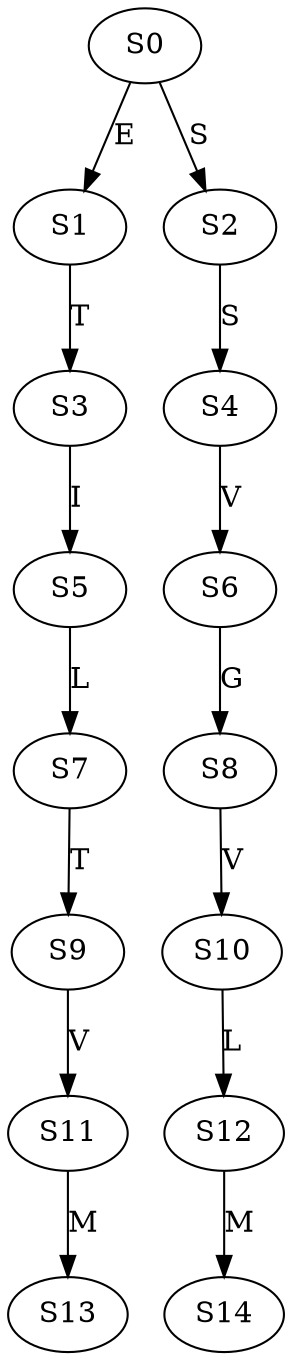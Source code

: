 strict digraph  {
	S0 -> S1 [ label = E ];
	S0 -> S2 [ label = S ];
	S1 -> S3 [ label = T ];
	S2 -> S4 [ label = S ];
	S3 -> S5 [ label = I ];
	S4 -> S6 [ label = V ];
	S5 -> S7 [ label = L ];
	S6 -> S8 [ label = G ];
	S7 -> S9 [ label = T ];
	S8 -> S10 [ label = V ];
	S9 -> S11 [ label = V ];
	S10 -> S12 [ label = L ];
	S11 -> S13 [ label = M ];
	S12 -> S14 [ label = M ];
}
